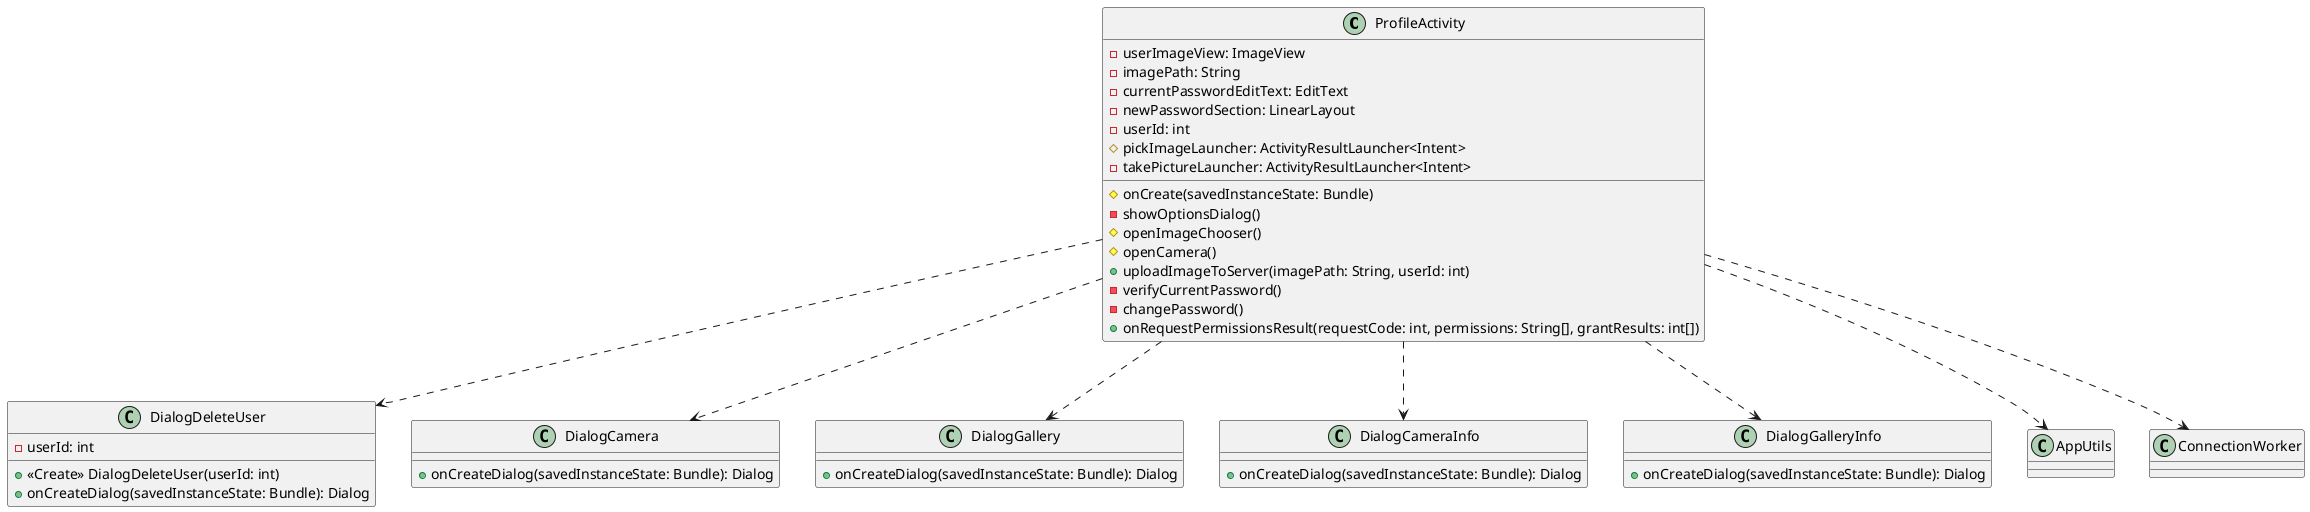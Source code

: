 @startuml
class ProfileActivity {
- userImageView: ImageView
- imagePath: String
- currentPasswordEditText: EditText
- newPasswordSection: LinearLayout
- userId: int
# pickImageLauncher: ActivityResultLauncher<Intent>
- takePictureLauncher: ActivityResultLauncher<Intent>
# onCreate(savedInstanceState: Bundle)
- showOptionsDialog()
# openImageChooser()
# openCamera()
+ uploadImageToServer(imagePath: String, userId: int)
- verifyCurrentPassword()
- changePassword()
+ onRequestPermissionsResult(requestCode: int, permissions: String[], grantResults: int[])
}

class DialogDeleteUser {
- userId: int
+ <<Create>> DialogDeleteUser(userId: int)
+ onCreateDialog(savedInstanceState: Bundle): Dialog
}

class DialogCamera {
+ onCreateDialog(savedInstanceState: Bundle): Dialog
}

class DialogGallery {
+ onCreateDialog(savedInstanceState: Bundle): Dialog
}

class DialogCameraInfo {
+ onCreateDialog(savedInstanceState: Bundle): Dialog
}

class DialogGalleryInfo {
+ onCreateDialog(savedInstanceState: Bundle): Dialog
}

ProfileActivity ..> AppUtils
ProfileActivity ..> DialogDeleteUser
ProfileActivity ..> DialogCamera
ProfileActivity ..> DialogCameraInfo
ProfileActivity ..> DialogGallery
ProfileActivity ..> DialogGalleryInfo
ProfileActivity ..> ConnectionWorker
@enduml
